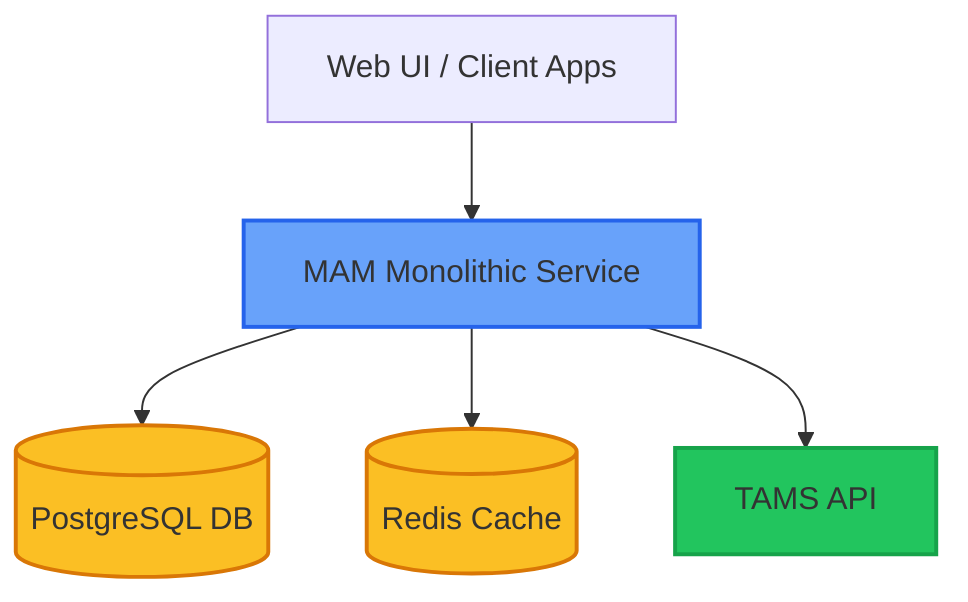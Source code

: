 graph TD
    %% Client Layer
    UI[Web UI / Client Apps]
    
    %% Core Service
    MAM[MAM Monolithic Service]
    
    %% Data Stores
    DB[(PostgreSQL DB)]
    REDIS[(Redis Cache)]
    
    %% External Systems
    TAMS[TAMS API]
    
    %% Connections
    UI --> MAM
    MAM --> DB
    MAM --> REDIS
    MAM --> TAMS
    
    %% Add styles
    classDef service fill:#68a2fa,stroke:#2563eb,stroke-width:2px
    classDef storage fill:#fbbf24,stroke:#d97706,stroke-width:2px
    classDef external fill:#22c55e,stroke:#16a34a,stroke-width:2px
    
    class MAM service
    class DB,REDIS storage
    class TAMS external